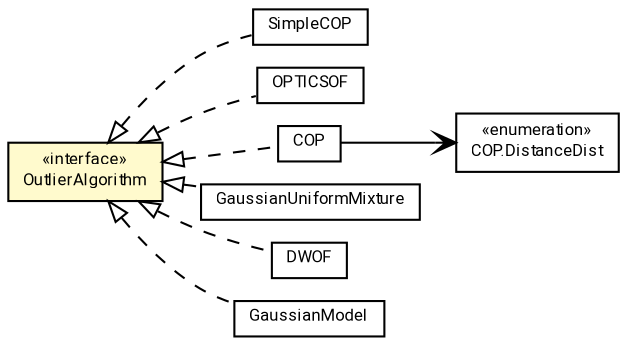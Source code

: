 #!/usr/local/bin/dot
#
# Class diagram 
# Generated by UMLGraph version R5_7_2-60-g0e99a6 (http://www.spinellis.gr/umlgraph/)
#

digraph G {
	graph [fontnames="svg"]
	edge [fontname="Roboto",fontsize=7,labelfontname="Roboto",labelfontsize=7,color="black"];
	node [fontname="Roboto",fontcolor="black",fontsize=8,shape=plaintext,margin=0,width=0,height=0];
	nodesep=0.15;
	ranksep=0.25;
	rankdir=LR;
	// de.lmu.ifi.dbs.elki.algorithm.outlier.SimpleCOP<V extends de.lmu.ifi.dbs.elki.data.NumberVector>
	c70460 [label=<<table title="de.lmu.ifi.dbs.elki.algorithm.outlier.SimpleCOP" border="0" cellborder="1" cellspacing="0" cellpadding="2" href="SimpleCOP.html" target="_parent">
		<tr><td><table border="0" cellspacing="0" cellpadding="1">
		<tr><td align="center" balign="center"> <font face="Roboto">SimpleCOP</font> </td></tr>
		</table></td></tr>
		</table>>, URL="SimpleCOP.html"];
	// de.lmu.ifi.dbs.elki.algorithm.outlier.OPTICSOF<O>
	c70472 [label=<<table title="de.lmu.ifi.dbs.elki.algorithm.outlier.OPTICSOF" border="0" cellborder="1" cellspacing="0" cellpadding="2" href="OPTICSOF.html" target="_parent">
		<tr><td><table border="0" cellspacing="0" cellpadding="1">
		<tr><td align="center" balign="center"> <font face="Roboto">OPTICSOF</font> </td></tr>
		</table></td></tr>
		</table>>, URL="OPTICSOF.html"];
	// de.lmu.ifi.dbs.elki.algorithm.outlier.COP<V extends de.lmu.ifi.dbs.elki.data.NumberVector>
	c73297 [label=<<table title="de.lmu.ifi.dbs.elki.algorithm.outlier.COP" border="0" cellborder="1" cellspacing="0" cellpadding="2" href="COP.html" target="_parent">
		<tr><td><table border="0" cellspacing="0" cellpadding="1">
		<tr><td align="center" balign="center"> <font face="Roboto">COP</font> </td></tr>
		</table></td></tr>
		</table>>, URL="COP.html"];
	// de.lmu.ifi.dbs.elki.algorithm.outlier.COP.DistanceDist
	c73298 [label=<<table title="de.lmu.ifi.dbs.elki.algorithm.outlier.COP.DistanceDist" border="0" cellborder="1" cellspacing="0" cellpadding="2" href="COP.DistanceDist.html" target="_parent">
		<tr><td><table border="0" cellspacing="0" cellpadding="1">
		<tr><td align="center" balign="center"> &#171;enumeration&#187; </td></tr>
		<tr><td align="center" balign="center"> <font face="Roboto">COP.DistanceDist</font> </td></tr>
		</table></td></tr>
		</table>>, URL="COP.DistanceDist.html"];
	// de.lmu.ifi.dbs.elki.algorithm.outlier.OutlierAlgorithm
	c73300 [label=<<table title="de.lmu.ifi.dbs.elki.algorithm.outlier.OutlierAlgorithm" border="0" cellborder="1" cellspacing="0" cellpadding="2" bgcolor="LemonChiffon" href="OutlierAlgorithm.html" target="_parent">
		<tr><td><table border="0" cellspacing="0" cellpadding="1">
		<tr><td align="center" balign="center"> &#171;interface&#187; </td></tr>
		<tr><td align="center" balign="center"> <font face="Roboto">OutlierAlgorithm</font> </td></tr>
		</table></td></tr>
		</table>>, URL="OutlierAlgorithm.html"];
	// de.lmu.ifi.dbs.elki.algorithm.outlier.GaussianUniformMixture<V extends de.lmu.ifi.dbs.elki.data.NumberVector>
	c73413 [label=<<table title="de.lmu.ifi.dbs.elki.algorithm.outlier.GaussianUniformMixture" border="0" cellborder="1" cellspacing="0" cellpadding="2" href="GaussianUniformMixture.html" target="_parent">
		<tr><td><table border="0" cellspacing="0" cellpadding="1">
		<tr><td align="center" balign="center"> <font face="Roboto">GaussianUniformMixture</font> </td></tr>
		</table></td></tr>
		</table>>, URL="GaussianUniformMixture.html"];
	// de.lmu.ifi.dbs.elki.algorithm.outlier.DWOF<O>
	c73415 [label=<<table title="de.lmu.ifi.dbs.elki.algorithm.outlier.DWOF" border="0" cellborder="1" cellspacing="0" cellpadding="2" href="DWOF.html" target="_parent">
		<tr><td><table border="0" cellspacing="0" cellpadding="1">
		<tr><td align="center" balign="center"> <font face="Roboto">DWOF</font> </td></tr>
		</table></td></tr>
		</table>>, URL="DWOF.html"];
	// de.lmu.ifi.dbs.elki.algorithm.outlier.GaussianModel<V extends de.lmu.ifi.dbs.elki.data.NumberVector>
	c73417 [label=<<table title="de.lmu.ifi.dbs.elki.algorithm.outlier.GaussianModel" border="0" cellborder="1" cellspacing="0" cellpadding="2" href="GaussianModel.html" target="_parent">
		<tr><td><table border="0" cellspacing="0" cellpadding="1">
		<tr><td align="center" balign="center"> <font face="Roboto">GaussianModel</font> </td></tr>
		</table></td></tr>
		</table>>, URL="GaussianModel.html"];
	// de.lmu.ifi.dbs.elki.algorithm.outlier.SimpleCOP<V extends de.lmu.ifi.dbs.elki.data.NumberVector> implements de.lmu.ifi.dbs.elki.algorithm.outlier.OutlierAlgorithm
	c73300 -> c70460 [arrowtail=empty,style=dashed,dir=back,weight=9];
	// de.lmu.ifi.dbs.elki.algorithm.outlier.OPTICSOF<O> implements de.lmu.ifi.dbs.elki.algorithm.outlier.OutlierAlgorithm
	c73300 -> c70472 [arrowtail=empty,style=dashed,dir=back,weight=9];
	// de.lmu.ifi.dbs.elki.algorithm.outlier.COP<V extends de.lmu.ifi.dbs.elki.data.NumberVector> implements de.lmu.ifi.dbs.elki.algorithm.outlier.OutlierAlgorithm
	c73300 -> c73297 [arrowtail=empty,style=dashed,dir=back,weight=9];
	// de.lmu.ifi.dbs.elki.algorithm.outlier.GaussianUniformMixture<V extends de.lmu.ifi.dbs.elki.data.NumberVector> implements de.lmu.ifi.dbs.elki.algorithm.outlier.OutlierAlgorithm
	c73300 -> c73413 [arrowtail=empty,style=dashed,dir=back,weight=9];
	// de.lmu.ifi.dbs.elki.algorithm.outlier.DWOF<O> implements de.lmu.ifi.dbs.elki.algorithm.outlier.OutlierAlgorithm
	c73300 -> c73415 [arrowtail=empty,style=dashed,dir=back,weight=9];
	// de.lmu.ifi.dbs.elki.algorithm.outlier.GaussianModel<V extends de.lmu.ifi.dbs.elki.data.NumberVector> implements de.lmu.ifi.dbs.elki.algorithm.outlier.OutlierAlgorithm
	c73300 -> c73417 [arrowtail=empty,style=dashed,dir=back,weight=9];
	// de.lmu.ifi.dbs.elki.algorithm.outlier.COP<V extends de.lmu.ifi.dbs.elki.data.NumberVector> navassoc de.lmu.ifi.dbs.elki.algorithm.outlier.COP.DistanceDist
	c73297 -> c73298 [arrowhead=open,weight=1];
}

